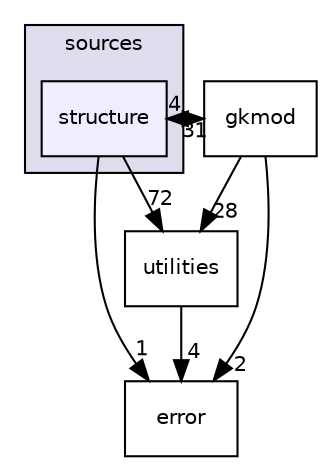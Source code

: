 digraph "/home/ran/atlas_project/latest_branch_07182016/sources/structure" {
  compound=true
  node [ fontsize="10", fontname="Helvetica"];
  edge [ labelfontsize="10", labelfontname="Helvetica"];
  subgraph clusterdir_9423311babe90635fab29e5efa88abf4 {
    graph [ bgcolor="#ddddee", pencolor="black", label="sources" fontname="Helvetica", fontsize="10", URL="dir_9423311babe90635fab29e5efa88abf4.html"]
  dir_2d058cf4fca89df6fef091ff2affa73b [shape=box, label="structure", style="filled", fillcolor="#eeeeff", pencolor="black", URL="dir_2d058cf4fca89df6fef091ff2affa73b.html"];
  }
  dir_df4a79665b6207ddb1105e4e0c5b079b [shape=box label="error" URL="dir_df4a79665b6207ddb1105e4e0c5b079b.html"];
  dir_ccd7a3a83aa5c8e94c18ec24fb7e1646 [shape=box label="gkmod" URL="dir_ccd7a3a83aa5c8e94c18ec24fb7e1646.html"];
  dir_01209aa1722ad1812c26637c88abc9d6 [shape=box label="utilities" URL="dir_01209aa1722ad1812c26637c88abc9d6.html"];
  dir_ccd7a3a83aa5c8e94c18ec24fb7e1646->dir_df4a79665b6207ddb1105e4e0c5b079b [headlabel="2", labeldistance=1.5 headhref="dir_000004_000003.html"];
  dir_ccd7a3a83aa5c8e94c18ec24fb7e1646->dir_2d058cf4fca89df6fef091ff2affa73b [headlabel="31", labeldistance=1.5 headhref="dir_000004_000009.html"];
  dir_ccd7a3a83aa5c8e94c18ec24fb7e1646->dir_01209aa1722ad1812c26637c88abc9d6 [headlabel="28", labeldistance=1.5 headhref="dir_000004_000011.html"];
  dir_2d058cf4fca89df6fef091ff2affa73b->dir_df4a79665b6207ddb1105e4e0c5b079b [headlabel="1", labeldistance=1.5 headhref="dir_000009_000003.html"];
  dir_2d058cf4fca89df6fef091ff2affa73b->dir_ccd7a3a83aa5c8e94c18ec24fb7e1646 [headlabel="4", labeldistance=1.5 headhref="dir_000009_000004.html"];
  dir_2d058cf4fca89df6fef091ff2affa73b->dir_01209aa1722ad1812c26637c88abc9d6 [headlabel="72", labeldistance=1.5 headhref="dir_000009_000011.html"];
  dir_01209aa1722ad1812c26637c88abc9d6->dir_df4a79665b6207ddb1105e4e0c5b079b [headlabel="4", labeldistance=1.5 headhref="dir_000011_000003.html"];
}
